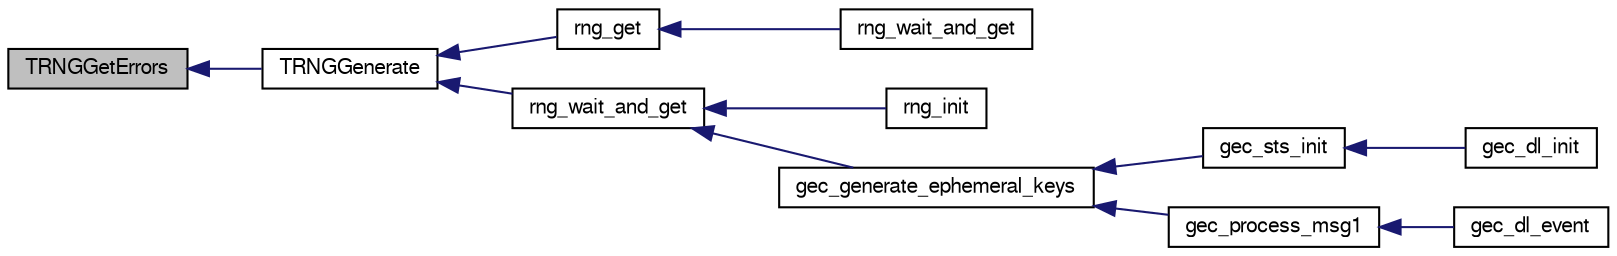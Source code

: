digraph "TRNGGetErrors"
{
  edge [fontname="FreeSans",fontsize="10",labelfontname="FreeSans",labelfontsize="10"];
  node [fontname="FreeSans",fontsize="10",shape=record];
  rankdir="LR";
  Node1 [label="TRNGGetErrors",height=0.2,width=0.4,color="black", fillcolor="grey75", style="filled", fontcolor="black"];
  Node1 -> Node2 [dir="back",color="midnightblue",fontsize="10",style="solid",fontname="FreeSans"];
  Node2 [label="TRNGGenerate",height=0.2,width=0.4,color="black", fillcolor="white", style="filled",URL="$chibios_2mcu__periph_2rng__arch_8c.html#a4d9bb543e51507e70fe894b31146d131"];
  Node2 -> Node3 [dir="back",color="midnightblue",fontsize="10",style="solid",fontname="FreeSans"];
  Node3 [label="rng_get",height=0.2,width=0.4,color="black", fillcolor="white", style="filled",URL="$rng_8h.html#a44387fcb7ecd6d2f064471e3312a1c5f"];
  Node3 -> Node4 [dir="back",color="midnightblue",fontsize="10",style="solid",fontname="FreeSans"];
  Node4 [label="rng_wait_and_get",height=0.2,width=0.4,color="black", fillcolor="white", style="filled",URL="$sim_2mcu__periph_2rng__arch_8c.html#a820694eb7a21338e91e79f50a3a241ea"];
  Node2 -> Node5 [dir="back",color="midnightblue",fontsize="10",style="solid",fontname="FreeSans"];
  Node5 [label="rng_wait_and_get",height=0.2,width=0.4,color="black", fillcolor="white", style="filled",URL="$rng_8h.html#a820694eb7a21338e91e79f50a3a241ea"];
  Node5 -> Node6 [dir="back",color="midnightblue",fontsize="10",style="solid",fontname="FreeSans"];
  Node6 [label="rng_init",height=0.2,width=0.4,color="black", fillcolor="white", style="filled",URL="$stm32_2mcu__periph_2rng__arch_8c.html#ad5a3df3d0092f55f6ea54ccaa7daf3dc"];
  Node5 -> Node7 [dir="back",color="midnightblue",fontsize="10",style="solid",fontname="FreeSans"];
  Node7 [label="gec_generate_ephemeral_keys",height=0.2,width=0.4,color="black", fillcolor="white", style="filled",URL="$gec_8h.html#a7dabc3297585157dc9719ba30d72216d",tooltip="Generate private and public key pairs for future use. "];
  Node7 -> Node8 [dir="back",color="midnightblue",fontsize="10",style="solid",fontname="FreeSans"];
  Node8 [label="gec_sts_init",height=0.2,width=0.4,color="black", fillcolor="white", style="filled",URL="$gec_8h.html#a783c995c432b56912728d12f05f84db0"];
  Node8 -> Node9 [dir="back",color="midnightblue",fontsize="10",style="solid",fontname="FreeSans"];
  Node9 [label="gec_dl_init",height=0.2,width=0.4,color="black", fillcolor="white", style="filled",URL="$gec__dl_8h.html#a1b386361ab9d7dfaa9782194d065df18",tooltip="Init function. "];
  Node7 -> Node10 [dir="back",color="midnightblue",fontsize="10",style="solid",fontname="FreeSans"];
  Node10 [label="gec_process_msg1",height=0.2,width=0.4,color="black", fillcolor="white", style="filled",URL="$gec__dl_8h.html#ad4f92ea52a517934ff6b8eab95cfead5",tooltip="NOTE: for RESPONDER party only Process incoming message (expected MSG1) if the right (KEY_EXCHANGE) m..."];
  Node10 -> Node11 [dir="back",color="midnightblue",fontsize="10",style="solid",fontname="FreeSans"];
  Node11 [label="gec_dl_event",height=0.2,width=0.4,color="black", fillcolor="white", style="filled",URL="$gec__dl_8h.html#a7645c559a6c4a5f611acab677af4a579",tooltip="Datalink Event. "];
}
